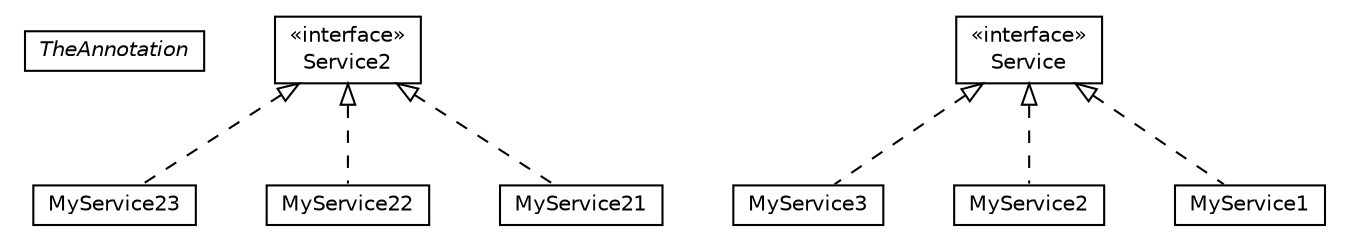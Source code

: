 #!/usr/local/bin/dot
#
# Class diagram 
# Generated by UMLGraph version R5_6_6-8-g8d7759 (http://www.umlgraph.org/)
#

digraph G {
	edge [fontname="Helvetica",fontsize=10,labelfontname="Helvetica",labelfontsize=10];
	node [fontname="Helvetica",fontsize=10,shape=plaintext];
	nodesep=0.25;
	ranksep=0.5;
	// org.dayatang.domain.ioc.TheAnnotation
	c1582 [label=<<table title="org.dayatang.domain.ioc.TheAnnotation" border="0" cellborder="1" cellspacing="0" cellpadding="2" port="p" href="./TheAnnotation.html">
		<tr><td><table border="0" cellspacing="0" cellpadding="1">
<tr><td align="center" balign="center"><font face="Helvetica-Oblique"> TheAnnotation </font></td></tr>
		</table></td></tr>
		</table>>, URL="./TheAnnotation.html", fontname="Helvetica", fontcolor="black", fontsize=10.0];
	// org.dayatang.domain.ioc.Service2
	c1583 [label=<<table title="org.dayatang.domain.ioc.Service2" border="0" cellborder="1" cellspacing="0" cellpadding="2" port="p" href="./Service2.html">
		<tr><td><table border="0" cellspacing="0" cellpadding="1">
<tr><td align="center" balign="center"> &#171;interface&#187; </td></tr>
<tr><td align="center" balign="center"> Service2 </td></tr>
		</table></td></tr>
		</table>>, URL="./Service2.html", fontname="Helvetica", fontcolor="black", fontsize=10.0];
	// org.dayatang.domain.ioc.Service
	c1584 [label=<<table title="org.dayatang.domain.ioc.Service" border="0" cellborder="1" cellspacing="0" cellpadding="2" port="p" href="./Service.html">
		<tr><td><table border="0" cellspacing="0" cellpadding="1">
<tr><td align="center" balign="center"> &#171;interface&#187; </td></tr>
<tr><td align="center" balign="center"> Service </td></tr>
		</table></td></tr>
		</table>>, URL="./Service.html", fontname="Helvetica", fontcolor="black", fontsize=10.0];
	// org.dayatang.domain.ioc.MyService3
	c1585 [label=<<table title="org.dayatang.domain.ioc.MyService3" border="0" cellborder="1" cellspacing="0" cellpadding="2" port="p" href="./MyService3.html">
		<tr><td><table border="0" cellspacing="0" cellpadding="1">
<tr><td align="center" balign="center"> MyService3 </td></tr>
		</table></td></tr>
		</table>>, URL="./MyService3.html", fontname="Helvetica", fontcolor="black", fontsize=10.0];
	// org.dayatang.domain.ioc.MyService23
	c1586 [label=<<table title="org.dayatang.domain.ioc.MyService23" border="0" cellborder="1" cellspacing="0" cellpadding="2" port="p" href="./MyService23.html">
		<tr><td><table border="0" cellspacing="0" cellpadding="1">
<tr><td align="center" balign="center"> MyService23 </td></tr>
		</table></td></tr>
		</table>>, URL="./MyService23.html", fontname="Helvetica", fontcolor="black", fontsize=10.0];
	// org.dayatang.domain.ioc.MyService22
	c1587 [label=<<table title="org.dayatang.domain.ioc.MyService22" border="0" cellborder="1" cellspacing="0" cellpadding="2" port="p" href="./MyService22.html">
		<tr><td><table border="0" cellspacing="0" cellpadding="1">
<tr><td align="center" balign="center"> MyService22 </td></tr>
		</table></td></tr>
		</table>>, URL="./MyService22.html", fontname="Helvetica", fontcolor="black", fontsize=10.0];
	// org.dayatang.domain.ioc.MyService21
	c1588 [label=<<table title="org.dayatang.domain.ioc.MyService21" border="0" cellborder="1" cellspacing="0" cellpadding="2" port="p" href="./MyService21.html">
		<tr><td><table border="0" cellspacing="0" cellpadding="1">
<tr><td align="center" balign="center"> MyService21 </td></tr>
		</table></td></tr>
		</table>>, URL="./MyService21.html", fontname="Helvetica", fontcolor="black", fontsize=10.0];
	// org.dayatang.domain.ioc.MyService2
	c1589 [label=<<table title="org.dayatang.domain.ioc.MyService2" border="0" cellborder="1" cellspacing="0" cellpadding="2" port="p" href="./MyService2.html">
		<tr><td><table border="0" cellspacing="0" cellpadding="1">
<tr><td align="center" balign="center"> MyService2 </td></tr>
		</table></td></tr>
		</table>>, URL="./MyService2.html", fontname="Helvetica", fontcolor="black", fontsize=10.0];
	// org.dayatang.domain.ioc.MyService1
	c1590 [label=<<table title="org.dayatang.domain.ioc.MyService1" border="0" cellborder="1" cellspacing="0" cellpadding="2" port="p" href="./MyService1.html">
		<tr><td><table border="0" cellspacing="0" cellpadding="1">
<tr><td align="center" balign="center"> MyService1 </td></tr>
		</table></td></tr>
		</table>>, URL="./MyService1.html", fontname="Helvetica", fontcolor="black", fontsize=10.0];
	//org.dayatang.domain.ioc.MyService3 implements org.dayatang.domain.ioc.Service
	c1584:p -> c1585:p [dir=back,arrowtail=empty,style=dashed];
	//org.dayatang.domain.ioc.MyService23 implements org.dayatang.domain.ioc.Service2
	c1583:p -> c1586:p [dir=back,arrowtail=empty,style=dashed];
	//org.dayatang.domain.ioc.MyService22 implements org.dayatang.domain.ioc.Service2
	c1583:p -> c1587:p [dir=back,arrowtail=empty,style=dashed];
	//org.dayatang.domain.ioc.MyService21 implements org.dayatang.domain.ioc.Service2
	c1583:p -> c1588:p [dir=back,arrowtail=empty,style=dashed];
	//org.dayatang.domain.ioc.MyService2 implements org.dayatang.domain.ioc.Service
	c1584:p -> c1589:p [dir=back,arrowtail=empty,style=dashed];
	//org.dayatang.domain.ioc.MyService1 implements org.dayatang.domain.ioc.Service
	c1584:p -> c1590:p [dir=back,arrowtail=empty,style=dashed];
}

